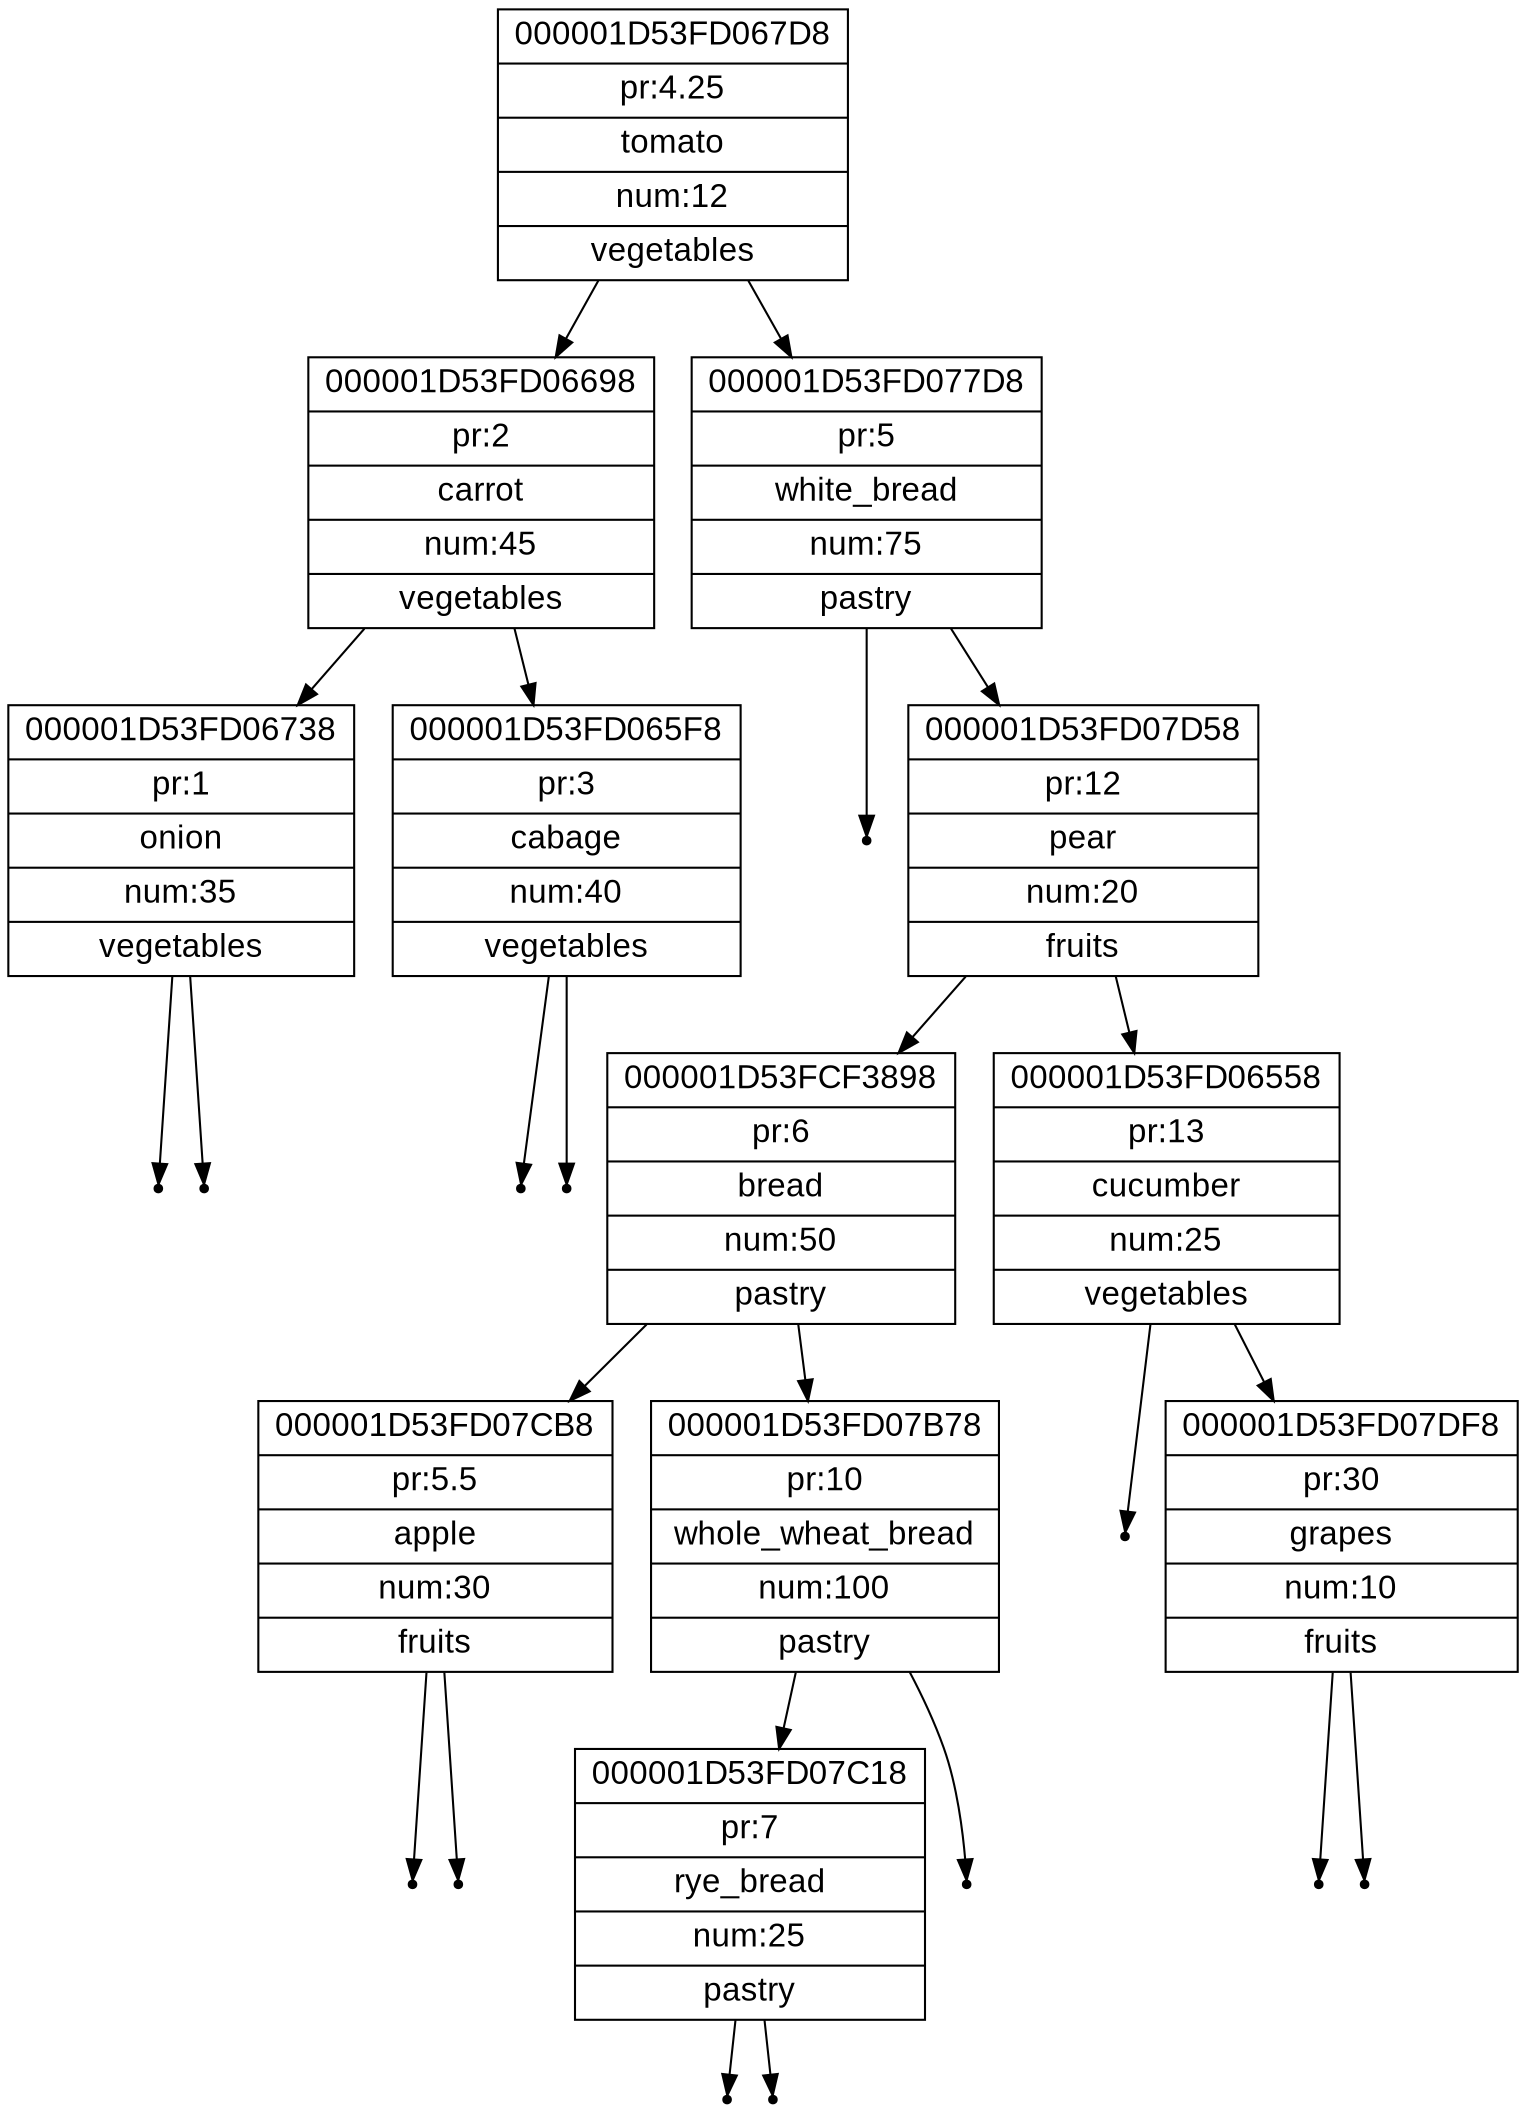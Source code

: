 digraph BST {
    node [fontname="Arial"
    fontsize = "16"
    shape = "record"];
node10[label="{000001D53FD067D8|pr:4.25|tomato|num:12|vegetables}"];
node10 -> node11;
node11[label="{000001D53FD06698|pr:2|carrot|num:45|vegetables}"];
node11 -> node12;
node12[label="{000001D53FD06738|pr:1|onion|num:35|vegetables}"];
    null12[shape=point];
    node12 -> null12;
    null13[shape=point];
    node12 -> null13;
node11 -> node13;
node13[label="{000001D53FD065F8|pr:3|cabage|num:40|vegetables}"];
    null14[shape=point];
    node13 -> null14;
    null15[shape=point];
    node13 -> null15;
node10 -> node14;
node14[label="{000001D53FD077D8|pr:5|white_bread|num:75|pastry}"];
    null16[shape=point];
    node14 -> null16;
node14 -> node15;
node15[label="{000001D53FD07D58|pr:12|pear|num:20|fruits}"];
node15 -> node16;
node16[label="{000001D53FCF3898|pr:6|bread|num:50|pastry}"];
node16 -> node17;
node17[label="{000001D53FD07CB8|pr:5.5|apple|num:30|fruits}"];
    null17[shape=point];
    node17 -> null17;
    null18[shape=point];
    node17 -> null18;
node16 -> node18;
node18[label="{000001D53FD07B78|pr:10|whole_wheat_bread|num:100|pastry}"];
node18 -> node19;
node19[label="{000001D53FD07C18|pr:7|rye_bread|num:25|pastry}"];
    null19[shape=point];
    node19 -> null19;
    null20[shape=point];
    node19 -> null20;
    null21[shape=point];
    node18 -> null21;
node15 -> node20;
node20[label="{000001D53FD06558|pr:13|cucumber|num:25|vegetables}"];
    null22[shape=point];
    node20 -> null22;
node20 -> node21;
node21[label="{000001D53FD07DF8|pr:30|grapes|num:10|fruits}"];
    null23[shape=point];
    node21 -> null23;
    null24[shape=point];
    node21 -> null24;
}
